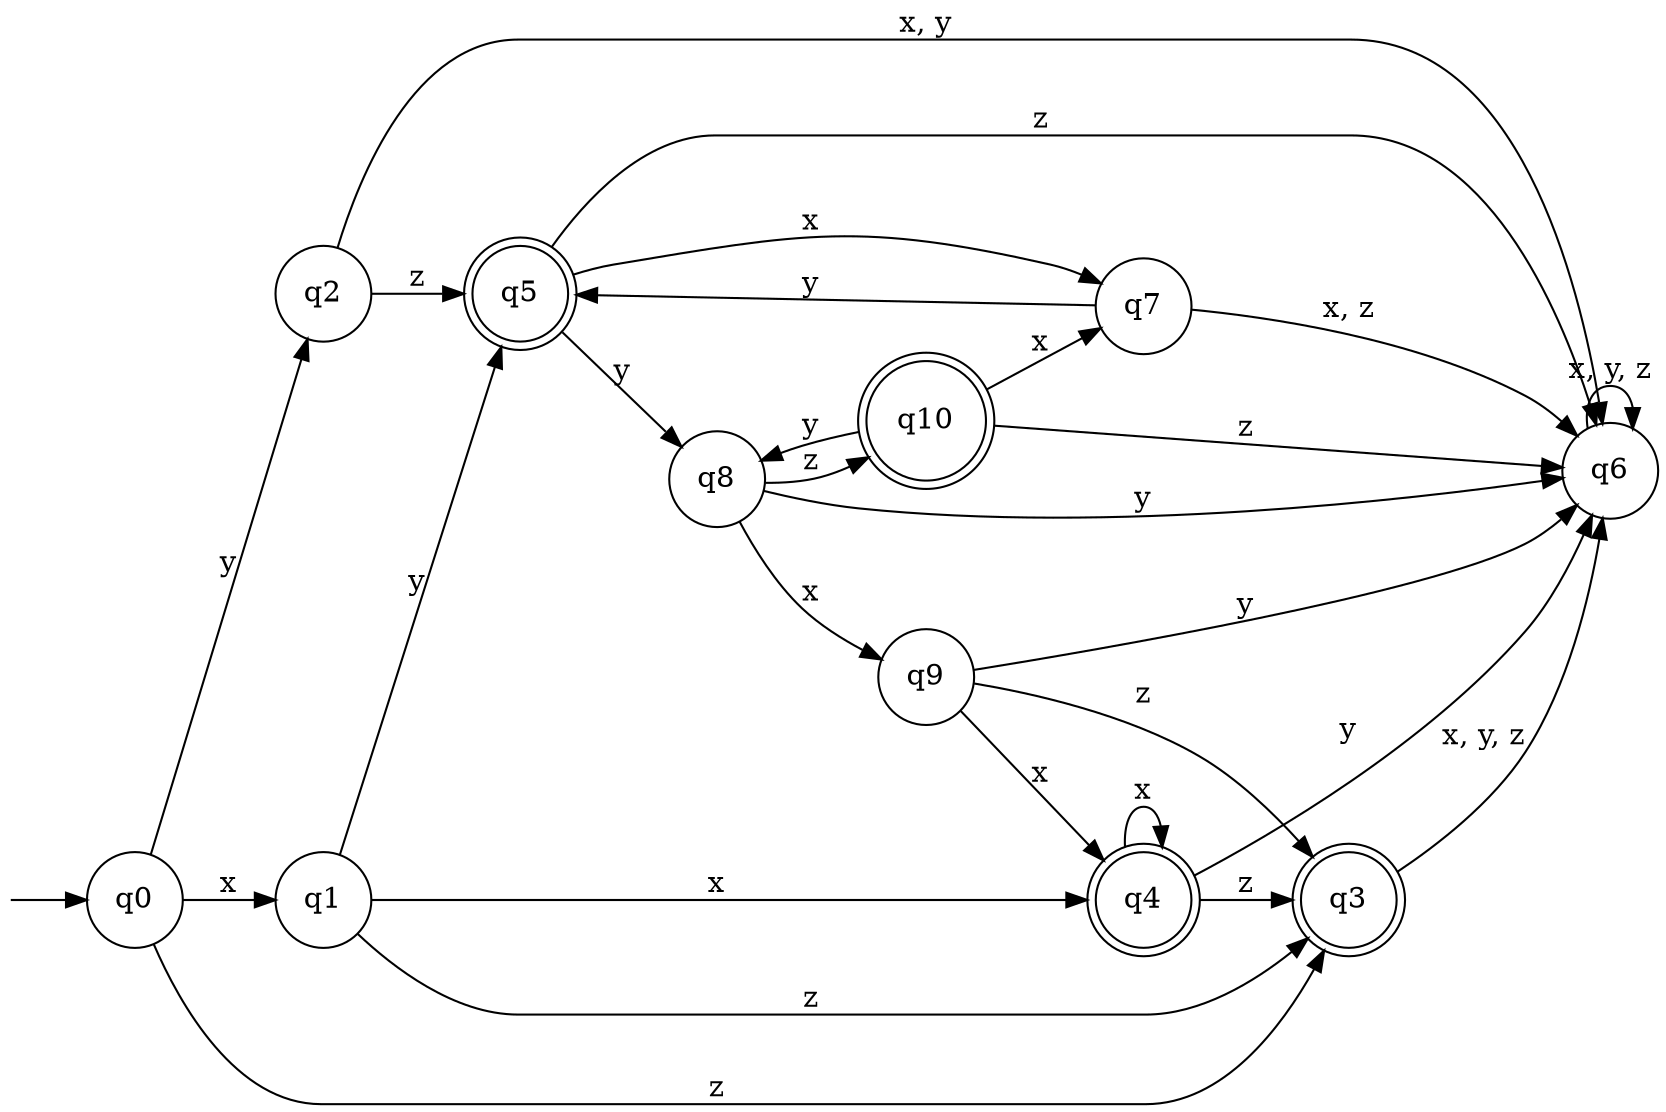 digraph G {
  rankdir=LR;
  n__ [label="" shape=none width=.0];
  0 [shape=circle label="q0"]
  1 [shape=circle label="q1"]
  2 [shape=circle label="q2"]
  3 [shape=doublecircle label="q3"]
  4 [shape=doublecircle label="q4"]
  5 [shape=doublecircle label="q5"]
  6 [shape=circle label="q6"]
  7 [shape=circle label="q7"]
  8 [shape=circle label="q8"]
  9 [shape=circle label="q9"]
  10 [shape=doublecircle label="q10"]
  n__ -> 0;
  0 -> 1 [label="x"]
  0 -> 2 [label="y"]
  0 -> 3 [label="z"]
  1 -> 4 [label="x"]
  1 -> 5 [label="y"]
  1 -> 3 [label="z"]
  2 -> 6 [label="x, y"]
  2 -> 5 [label="z"]
  3 -> 6 [label="x, y, z"]
  4 -> 4 [label="x"]
  4 -> 6 [label="y"]
  4 -> 3 [label="z"]
  5 -> 7 [label="x"]
  5 -> 8 [label="y"]
  5 -> 6 [label="z"]
  6 -> 6 [label="x, y, z"]
  7 -> 6 [label="x, z"]
  7 -> 5 [label="y"]
  8 -> 9 [label="x"]
  8 -> 6 [label="y"]
  8 -> 10 [label="z"]
  9 -> 4 [label="x"]
  9 -> 6 [label="y"]
  9 -> 3 [label="z"]
  10 -> 7 [label="x"]
  10 -> 8 [label="y"]
  10 -> 6 [label="z"]
}
